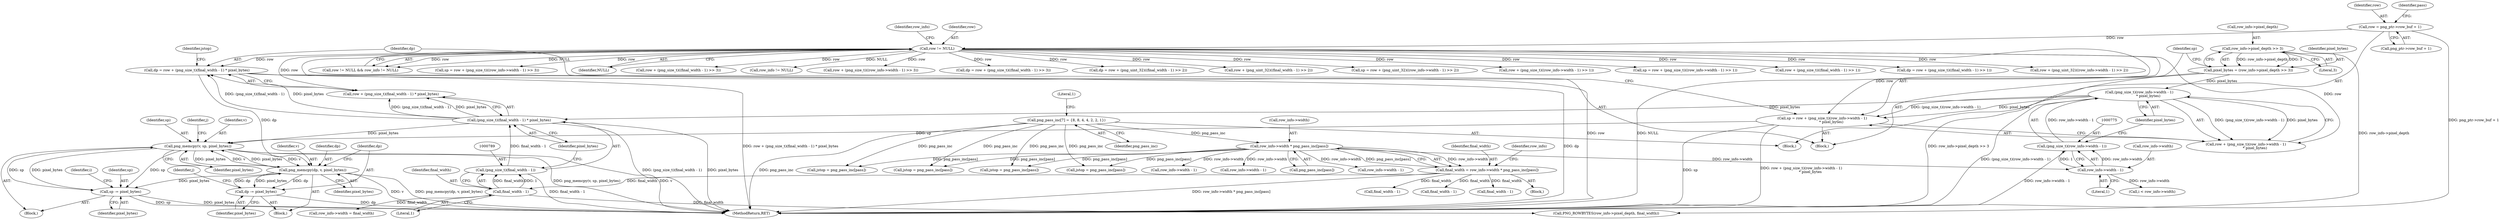 digraph "0_Chrome_7f3d85b096f66870a15b37c2f40b219b2e292693_10@API" {
"1000815" [label="(Call,png_memcpy(v, sp, pixel_bytes))"];
"1000829" [label="(Call,png_memcpy(dp, v, pixel_bytes))"];
"1000833" [label="(Call,dp -= pixel_bytes)"];
"1000783" [label="(Call,dp = row + (png_size_t)(final_width - 1) * pixel_bytes)"];
"1000141" [label="(Call,row != NULL)"];
"1000114" [label="(Call,row = png_ptr->row_buf + 1)"];
"1000787" [label="(Call,(png_size_t)(final_width - 1) * pixel_bytes)"];
"1000788" [label="(Call,(png_size_t)(final_width - 1))"];
"1000790" [label="(Call,final_width - 1)"];
"1000149" [label="(Call,final_width = row_info->width * png_pass_inc[pass])"];
"1000151" [label="(Call,row_info->width * png_pass_inc[pass])"];
"1000134" [label="(Call,png_pass_inc[7] = {8, 8, 4, 4, 2, 2, 1})"];
"1000773" [label="(Call,(png_size_t)(row_info->width - 1)\n                * pixel_bytes)"];
"1000774" [label="(Call,(png_size_t)(row_info->width - 1))"];
"1000776" [label="(Call,row_info->width - 1)"];
"1000761" [label="(Call,pixel_bytes = (row_info->pixel_depth >> 3))"];
"1000763" [label="(Call,row_info->pixel_depth >> 3)"];
"1000815" [label="(Call,png_memcpy(v, sp, pixel_bytes))"];
"1000769" [label="(Call,sp = row + (png_size_t)(row_info->width - 1)\n                * pixel_bytes)"];
"1000836" [label="(Call,sp -= pixel_bytes)"];
"1000140" [label="(Call,row != NULL && row_info != NULL)"];
"1000828" [label="(Block,)"];
"1000815" [label="(Call,png_memcpy(v, sp, pixel_bytes))"];
"1000166" [label="(Call,sp = row + (png_size_t)((row_info->width - 1) >> 3))"];
"1000592" [label="(Call,jstop = png_pass_inc[pass])"];
"1000791" [label="(Identifier,final_width)"];
"1000173" [label="(Call,row_info->width - 1)"];
"1000143" [label="(Identifier,NULL)"];
"1000764" [label="(Call,row_info->pixel_depth)"];
"1000763" [label="(Call,row_info->pixel_depth >> 3)"];
"1000787" [label="(Call,(png_size_t)(final_width - 1) * pixel_bytes)"];
"1000829" [label="(Call,png_memcpy(dp, v, pixel_bytes))"];
"1000182" [label="(Call,row + (png_size_t)((final_width - 1) >> 3))"];
"1000581" [label="(Call,final_width - 1)"];
"1000783" [label="(Call,dp = row + (png_size_t)(final_width - 1) * pixel_bytes)"];
"1000116" [label="(Call,png_ptr->row_buf + 1)"];
"1000784" [label="(Identifier,dp)"];
"1000160" [label="(Identifier,row_info)"];
"1000771" [label="(Call,row + (png_size_t)(row_info->width - 1)\n                * pixel_bytes)"];
"1000790" [label="(Call,final_width - 1)"];
"1000795" [label="(Call,jstop = png_pass_inc[pass])"];
"1000567" [label="(Call,row_info->width - 1)"];
"1000773" [label="(Call,(png_size_t)(row_info->width - 1)\n                * pixel_bytes)"];
"1000840" [label="(Call,row_info->width = final_width)"];
"1000785" [label="(Call,row + (png_size_t)(final_width - 1) * pixel_bytes)"];
"1000818" [label="(Identifier,pixel_bytes)"];
"1000137" [label="(Literal,1)"];
"1000811" [label="(Identifier,i)"];
"1000777" [label="(Call,row_info->width)"];
"1000780" [label="(Literal,1)"];
"1000152" [label="(Call,row_info->width)"];
"1000145" [label="(Identifier,row_info)"];
"1000767" [label="(Literal,3)"];
"1000836" [label="(Call,sp -= pixel_bytes)"];
"1000812" [label="(Block,)"];
"1000144" [label="(Call,row_info != NULL)"];
"1000168" [label="(Call,row + (png_size_t)((row_info->width - 1) >> 3))"];
"1000180" [label="(Call,dp = row + (png_size_t)((final_width - 1) >> 3))"];
"1000373" [label="(Call,dp = row + (png_uint_32)((final_width - 1) >> 2))"];
"1000155" [label="(Call,png_pass_inc[pass])"];
"1000817" [label="(Identifier,sp)"];
"1000761" [label="(Call,pixel_bytes = (row_info->pixel_depth >> 3))"];
"1000788" [label="(Call,(png_size_t)(final_width - 1))"];
"1000147" [label="(Block,)"];
"1000796" [label="(Identifier,jstop)"];
"1000114" [label="(Call,row = png_ptr->row_buf + 1)"];
"1000769" [label="(Call,sp = row + (png_size_t)(row_info->width - 1)\n                * pixel_bytes)"];
"1000759" [label="(Block,)"];
"1000821" [label="(Identifier,j)"];
"1000781" [label="(Identifier,pixel_bytes)"];
"1000141" [label="(Call,row != NULL)"];
"1000375" [label="(Call,row + (png_uint_32)((final_width - 1) >> 2))"];
"1000792" [label="(Literal,1)"];
"1000776" [label="(Call,row_info->width - 1)"];
"1000390" [label="(Call,jstop = png_pass_inc[pass])"];
"1000849" [label="(Call,PNG_ROWBYTES(row_info->pixel_depth, final_width))"];
"1000837" [label="(Identifier,sp)"];
"1000774" [label="(Call,(png_size_t)(row_info->width - 1))"];
"1000833" [label="(Call,dp -= pixel_bytes)"];
"1000151" [label="(Call,row_info->width * png_pass_inc[pass])"];
"1000835" [label="(Identifier,pixel_bytes)"];
"1000854" [label="(MethodReturn,RET)"];
"1000359" [label="(Call,sp = row + (png_uint_32)((row_info->width - 1) >> 2))"];
"1000562" [label="(Call,row + (png_size_t)((row_info->width - 1) >> 1))"];
"1000560" [label="(Call,sp = row + (png_size_t)((row_info->width - 1) >> 1))"];
"1000838" [label="(Identifier,pixel_bytes)"];
"1000366" [label="(Call,row_info->width - 1)"];
"1000134" [label="(Call,png_pass_inc[7] = {8, 8, 4, 4, 2, 2, 1})"];
"1000576" [label="(Call,row + (png_size_t)((final_width - 1) >> 1))"];
"1000574" [label="(Call,dp = row + (png_size_t)((final_width - 1) >> 1))"];
"1000380" [label="(Call,final_width - 1)"];
"1000135" [label="(Identifier,png_pass_inc)"];
"1000827" [label="(Identifier,j)"];
"1000832" [label="(Identifier,pixel_bytes)"];
"1000834" [label="(Identifier,dp)"];
"1000197" [label="(Call,jstop = png_pass_inc[pass])"];
"1000115" [label="(Identifier,row)"];
"1000149" [label="(Call,final_width = row_info->width * png_pass_inc[pass])"];
"1000187" [label="(Call,final_width - 1)"];
"1000150" [label="(Identifier,final_width)"];
"1000105" [label="(Block,)"];
"1000123" [label="(Identifier,pass)"];
"1000805" [label="(Call,i < row_info->width)"];
"1000142" [label="(Identifier,row)"];
"1000361" [label="(Call,row + (png_uint_32)((row_info->width - 1) >> 2))"];
"1000831" [label="(Identifier,v)"];
"1000770" [label="(Identifier,sp)"];
"1000816" [label="(Identifier,v)"];
"1000793" [label="(Identifier,pixel_bytes)"];
"1000762" [label="(Identifier,pixel_bytes)"];
"1000830" [label="(Identifier,dp)"];
"1000815" -> "1000812"  [label="AST: "];
"1000815" -> "1000818"  [label="CFG: "];
"1000816" -> "1000815"  [label="AST: "];
"1000817" -> "1000815"  [label="AST: "];
"1000818" -> "1000815"  [label="AST: "];
"1000821" -> "1000815"  [label="CFG: "];
"1000815" -> "1000854"  [label="DDG: v"];
"1000815" -> "1000854"  [label="DDG: png_memcpy(v, sp, pixel_bytes)"];
"1000829" -> "1000815"  [label="DDG: v"];
"1000829" -> "1000815"  [label="DDG: pixel_bytes"];
"1000769" -> "1000815"  [label="DDG: sp"];
"1000836" -> "1000815"  [label="DDG: sp"];
"1000787" -> "1000815"  [label="DDG: pixel_bytes"];
"1000815" -> "1000829"  [label="DDG: v"];
"1000815" -> "1000829"  [label="DDG: pixel_bytes"];
"1000815" -> "1000836"  [label="DDG: pixel_bytes"];
"1000815" -> "1000836"  [label="DDG: sp"];
"1000829" -> "1000828"  [label="AST: "];
"1000829" -> "1000832"  [label="CFG: "];
"1000830" -> "1000829"  [label="AST: "];
"1000831" -> "1000829"  [label="AST: "];
"1000832" -> "1000829"  [label="AST: "];
"1000834" -> "1000829"  [label="CFG: "];
"1000829" -> "1000854"  [label="DDG: png_memcpy(dp, v, pixel_bytes)"];
"1000829" -> "1000854"  [label="DDG: v"];
"1000833" -> "1000829"  [label="DDG: dp"];
"1000783" -> "1000829"  [label="DDG: dp"];
"1000829" -> "1000833"  [label="DDG: pixel_bytes"];
"1000829" -> "1000833"  [label="DDG: dp"];
"1000829" -> "1000836"  [label="DDG: pixel_bytes"];
"1000833" -> "1000828"  [label="AST: "];
"1000833" -> "1000835"  [label="CFG: "];
"1000834" -> "1000833"  [label="AST: "];
"1000835" -> "1000833"  [label="AST: "];
"1000827" -> "1000833"  [label="CFG: "];
"1000833" -> "1000854"  [label="DDG: dp"];
"1000783" -> "1000759"  [label="AST: "];
"1000783" -> "1000785"  [label="CFG: "];
"1000784" -> "1000783"  [label="AST: "];
"1000785" -> "1000783"  [label="AST: "];
"1000796" -> "1000783"  [label="CFG: "];
"1000783" -> "1000854"  [label="DDG: row + (png_size_t)(final_width - 1) * pixel_bytes"];
"1000783" -> "1000854"  [label="DDG: dp"];
"1000141" -> "1000783"  [label="DDG: row"];
"1000787" -> "1000783"  [label="DDG: (png_size_t)(final_width - 1)"];
"1000787" -> "1000783"  [label="DDG: pixel_bytes"];
"1000141" -> "1000140"  [label="AST: "];
"1000141" -> "1000143"  [label="CFG: "];
"1000142" -> "1000141"  [label="AST: "];
"1000143" -> "1000141"  [label="AST: "];
"1000145" -> "1000141"  [label="CFG: "];
"1000140" -> "1000141"  [label="CFG: "];
"1000141" -> "1000854"  [label="DDG: row"];
"1000141" -> "1000854"  [label="DDG: NULL"];
"1000141" -> "1000140"  [label="DDG: row"];
"1000141" -> "1000140"  [label="DDG: NULL"];
"1000114" -> "1000141"  [label="DDG: row"];
"1000141" -> "1000144"  [label="DDG: NULL"];
"1000141" -> "1000166"  [label="DDG: row"];
"1000141" -> "1000168"  [label="DDG: row"];
"1000141" -> "1000180"  [label="DDG: row"];
"1000141" -> "1000182"  [label="DDG: row"];
"1000141" -> "1000359"  [label="DDG: row"];
"1000141" -> "1000361"  [label="DDG: row"];
"1000141" -> "1000373"  [label="DDG: row"];
"1000141" -> "1000375"  [label="DDG: row"];
"1000141" -> "1000560"  [label="DDG: row"];
"1000141" -> "1000562"  [label="DDG: row"];
"1000141" -> "1000574"  [label="DDG: row"];
"1000141" -> "1000576"  [label="DDG: row"];
"1000141" -> "1000769"  [label="DDG: row"];
"1000141" -> "1000771"  [label="DDG: row"];
"1000141" -> "1000785"  [label="DDG: row"];
"1000114" -> "1000105"  [label="AST: "];
"1000114" -> "1000116"  [label="CFG: "];
"1000115" -> "1000114"  [label="AST: "];
"1000116" -> "1000114"  [label="AST: "];
"1000123" -> "1000114"  [label="CFG: "];
"1000114" -> "1000854"  [label="DDG: png_ptr->row_buf + 1"];
"1000787" -> "1000785"  [label="AST: "];
"1000787" -> "1000793"  [label="CFG: "];
"1000788" -> "1000787"  [label="AST: "];
"1000793" -> "1000787"  [label="AST: "];
"1000785" -> "1000787"  [label="CFG: "];
"1000787" -> "1000854"  [label="DDG: (png_size_t)(final_width - 1)"];
"1000787" -> "1000854"  [label="DDG: pixel_bytes"];
"1000787" -> "1000785"  [label="DDG: (png_size_t)(final_width - 1)"];
"1000787" -> "1000785"  [label="DDG: pixel_bytes"];
"1000788" -> "1000787"  [label="DDG: final_width - 1"];
"1000773" -> "1000787"  [label="DDG: pixel_bytes"];
"1000788" -> "1000790"  [label="CFG: "];
"1000789" -> "1000788"  [label="AST: "];
"1000790" -> "1000788"  [label="AST: "];
"1000793" -> "1000788"  [label="CFG: "];
"1000788" -> "1000854"  [label="DDG: final_width - 1"];
"1000790" -> "1000788"  [label="DDG: final_width"];
"1000790" -> "1000788"  [label="DDG: 1"];
"1000790" -> "1000792"  [label="CFG: "];
"1000791" -> "1000790"  [label="AST: "];
"1000792" -> "1000790"  [label="AST: "];
"1000149" -> "1000790"  [label="DDG: final_width"];
"1000790" -> "1000840"  [label="DDG: final_width"];
"1000790" -> "1000849"  [label="DDG: final_width"];
"1000149" -> "1000147"  [label="AST: "];
"1000149" -> "1000151"  [label="CFG: "];
"1000150" -> "1000149"  [label="AST: "];
"1000151" -> "1000149"  [label="AST: "];
"1000160" -> "1000149"  [label="CFG: "];
"1000149" -> "1000854"  [label="DDG: row_info->width * png_pass_inc[pass]"];
"1000151" -> "1000149"  [label="DDG: row_info->width"];
"1000151" -> "1000149"  [label="DDG: png_pass_inc[pass]"];
"1000149" -> "1000187"  [label="DDG: final_width"];
"1000149" -> "1000380"  [label="DDG: final_width"];
"1000149" -> "1000581"  [label="DDG: final_width"];
"1000151" -> "1000155"  [label="CFG: "];
"1000152" -> "1000151"  [label="AST: "];
"1000155" -> "1000151"  [label="AST: "];
"1000134" -> "1000151"  [label="DDG: png_pass_inc"];
"1000151" -> "1000173"  [label="DDG: row_info->width"];
"1000151" -> "1000197"  [label="DDG: png_pass_inc[pass]"];
"1000151" -> "1000366"  [label="DDG: row_info->width"];
"1000151" -> "1000390"  [label="DDG: png_pass_inc[pass]"];
"1000151" -> "1000567"  [label="DDG: row_info->width"];
"1000151" -> "1000592"  [label="DDG: png_pass_inc[pass]"];
"1000151" -> "1000776"  [label="DDG: row_info->width"];
"1000151" -> "1000795"  [label="DDG: png_pass_inc[pass]"];
"1000134" -> "1000105"  [label="AST: "];
"1000134" -> "1000135"  [label="CFG: "];
"1000135" -> "1000134"  [label="AST: "];
"1000137" -> "1000134"  [label="CFG: "];
"1000134" -> "1000854"  [label="DDG: png_pass_inc"];
"1000134" -> "1000197"  [label="DDG: png_pass_inc"];
"1000134" -> "1000390"  [label="DDG: png_pass_inc"];
"1000134" -> "1000592"  [label="DDG: png_pass_inc"];
"1000134" -> "1000795"  [label="DDG: png_pass_inc"];
"1000773" -> "1000771"  [label="AST: "];
"1000773" -> "1000781"  [label="CFG: "];
"1000774" -> "1000773"  [label="AST: "];
"1000781" -> "1000773"  [label="AST: "];
"1000771" -> "1000773"  [label="CFG: "];
"1000773" -> "1000854"  [label="DDG: (png_size_t)(row_info->width - 1)"];
"1000773" -> "1000769"  [label="DDG: (png_size_t)(row_info->width - 1)"];
"1000773" -> "1000769"  [label="DDG: pixel_bytes"];
"1000773" -> "1000771"  [label="DDG: (png_size_t)(row_info->width - 1)"];
"1000773" -> "1000771"  [label="DDG: pixel_bytes"];
"1000774" -> "1000773"  [label="DDG: row_info->width - 1"];
"1000761" -> "1000773"  [label="DDG: pixel_bytes"];
"1000774" -> "1000776"  [label="CFG: "];
"1000775" -> "1000774"  [label="AST: "];
"1000776" -> "1000774"  [label="AST: "];
"1000781" -> "1000774"  [label="CFG: "];
"1000774" -> "1000854"  [label="DDG: row_info->width - 1"];
"1000776" -> "1000774"  [label="DDG: row_info->width"];
"1000776" -> "1000774"  [label="DDG: 1"];
"1000776" -> "1000780"  [label="CFG: "];
"1000777" -> "1000776"  [label="AST: "];
"1000780" -> "1000776"  [label="AST: "];
"1000776" -> "1000805"  [label="DDG: row_info->width"];
"1000761" -> "1000759"  [label="AST: "];
"1000761" -> "1000763"  [label="CFG: "];
"1000762" -> "1000761"  [label="AST: "];
"1000763" -> "1000761"  [label="AST: "];
"1000770" -> "1000761"  [label="CFG: "];
"1000761" -> "1000854"  [label="DDG: row_info->pixel_depth >> 3"];
"1000763" -> "1000761"  [label="DDG: row_info->pixel_depth"];
"1000763" -> "1000761"  [label="DDG: 3"];
"1000763" -> "1000767"  [label="CFG: "];
"1000764" -> "1000763"  [label="AST: "];
"1000767" -> "1000763"  [label="AST: "];
"1000763" -> "1000849"  [label="DDG: row_info->pixel_depth"];
"1000769" -> "1000759"  [label="AST: "];
"1000769" -> "1000771"  [label="CFG: "];
"1000770" -> "1000769"  [label="AST: "];
"1000771" -> "1000769"  [label="AST: "];
"1000784" -> "1000769"  [label="CFG: "];
"1000769" -> "1000854"  [label="DDG: sp"];
"1000769" -> "1000854"  [label="DDG: row + (png_size_t)(row_info->width - 1)\n                * pixel_bytes"];
"1000836" -> "1000812"  [label="AST: "];
"1000836" -> "1000838"  [label="CFG: "];
"1000837" -> "1000836"  [label="AST: "];
"1000838" -> "1000836"  [label="AST: "];
"1000811" -> "1000836"  [label="CFG: "];
"1000836" -> "1000854"  [label="DDG: pixel_bytes"];
"1000836" -> "1000854"  [label="DDG: sp"];
}
